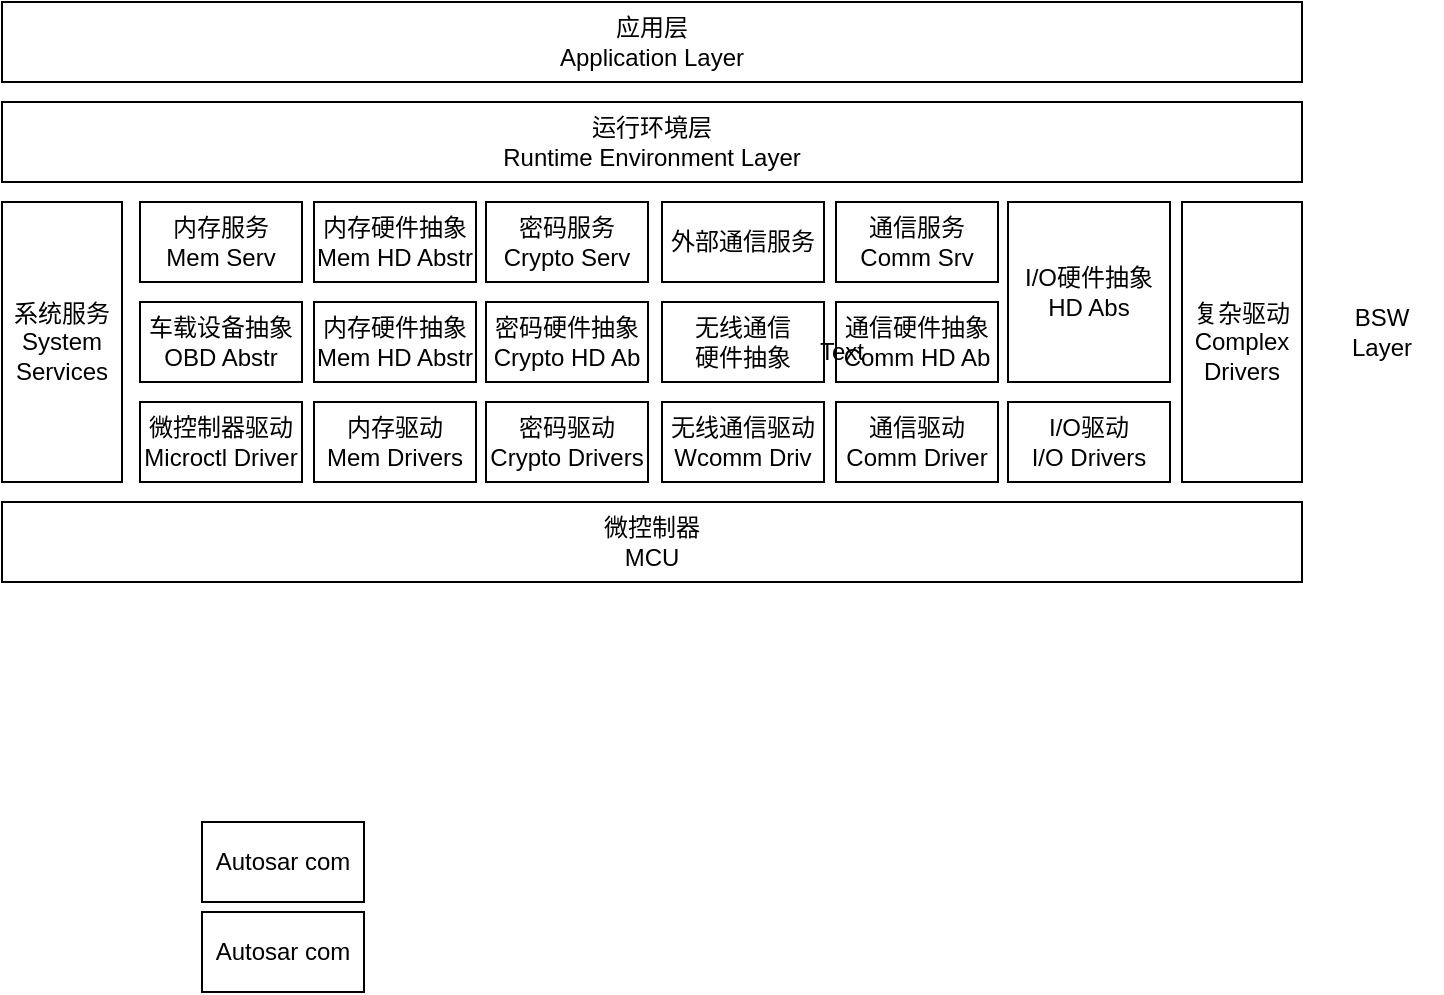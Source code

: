 <mxfile>
    <diagram id="5QozZkaYUn0dPwoy_PlI" name="Page-1">
        <mxGraphModel dx="898" dy="570" grid="1" gridSize="10" guides="1" tooltips="1" connect="1" arrows="1" fold="1" page="1" pageScale="1" pageWidth="827" pageHeight="1169" math="0" shadow="0">
            <root>
                <mxCell id="0"/>
                <mxCell id="1" parent="0"/>
                <mxCell id="2" value="应用层&lt;br&gt;Application Layer" style="rounded=0;whiteSpace=wrap;html=1;" parent="1" vertex="1">
                    <mxGeometry x="40" y="110" width="650" height="40" as="geometry"/>
                </mxCell>
                <mxCell id="3" value="运行环境层&lt;br&gt;Runtime Environment Layer" style="rounded=0;whiteSpace=wrap;html=1;" parent="1" vertex="1">
                    <mxGeometry x="40" y="160" width="650" height="40" as="geometry"/>
                </mxCell>
                <mxCell id="4" value="微控制器&lt;br&gt;MCU" style="rounded=0;whiteSpace=wrap;html=1;" parent="1" vertex="1">
                    <mxGeometry x="40" y="360" width="650" height="40" as="geometry"/>
                </mxCell>
                <mxCell id="5" value="系统服务&lt;br&gt;System Services" style="rounded=0;whiteSpace=wrap;html=1;" parent="1" vertex="1">
                    <mxGeometry x="40" y="210" width="60" height="140" as="geometry"/>
                </mxCell>
                <mxCell id="6" value="内存服务&lt;br&gt;Mem Serv" style="rounded=0;whiteSpace=wrap;html=1;" parent="1" vertex="1">
                    <mxGeometry x="109" y="210" width="81" height="40" as="geometry"/>
                </mxCell>
                <mxCell id="7" value="车载设备抽象&lt;br&gt;OBD Abstr" style="rounded=0;whiteSpace=wrap;html=1;" parent="1" vertex="1">
                    <mxGeometry x="109" y="260" width="81" height="40" as="geometry"/>
                </mxCell>
                <mxCell id="8" value="微控制器驱动&lt;br&gt;Microctl Driver" style="rounded=0;whiteSpace=wrap;html=1;" parent="1" vertex="1">
                    <mxGeometry x="109" y="310" width="81" height="40" as="geometry"/>
                </mxCell>
                <mxCell id="9" value="内存硬件抽象&lt;br&gt;Mem HD Abstr" style="rounded=0;whiteSpace=wrap;html=1;" parent="1" vertex="1">
                    <mxGeometry x="196" y="210" width="81" height="40" as="geometry"/>
                </mxCell>
                <mxCell id="10" value="内存硬件抽象&lt;br&gt;Mem HD Abstr" style="rounded=0;whiteSpace=wrap;html=1;" parent="1" vertex="1">
                    <mxGeometry x="196" y="260" width="81" height="40" as="geometry"/>
                </mxCell>
                <mxCell id="11" value="内存驱动&lt;br&gt;Mem Drivers" style="rounded=0;whiteSpace=wrap;html=1;" parent="1" vertex="1">
                    <mxGeometry x="196" y="310" width="81" height="40" as="geometry"/>
                </mxCell>
                <mxCell id="12" value="密码服务&lt;br&gt;Crypto Serv" style="rounded=0;whiteSpace=wrap;html=1;" parent="1" vertex="1">
                    <mxGeometry x="282" y="210" width="81" height="40" as="geometry"/>
                </mxCell>
                <mxCell id="13" value="密码硬件抽象&lt;br&gt;Crypto HD Ab" style="rounded=0;whiteSpace=wrap;html=1;" parent="1" vertex="1">
                    <mxGeometry x="282" y="260" width="81" height="40" as="geometry"/>
                </mxCell>
                <mxCell id="14" value="密码驱动&lt;br&gt;Crypto Drivers" style="rounded=0;whiteSpace=wrap;html=1;" parent="1" vertex="1">
                    <mxGeometry x="282" y="310" width="81" height="40" as="geometry"/>
                </mxCell>
                <mxCell id="15" value="外部通信服务" style="rounded=0;whiteSpace=wrap;html=1;" parent="1" vertex="1">
                    <mxGeometry x="370" y="210" width="81" height="40" as="geometry"/>
                </mxCell>
                <mxCell id="16" value="无线通信&lt;br&gt;硬件抽象" style="rounded=0;whiteSpace=wrap;html=1;" parent="1" vertex="1">
                    <mxGeometry x="370" y="260" width="81" height="40" as="geometry"/>
                </mxCell>
                <mxCell id="17" value="无线通信驱动&lt;br&gt;Wcomm Driv" style="rounded=0;whiteSpace=wrap;html=1;" parent="1" vertex="1">
                    <mxGeometry x="370" y="310" width="81" height="40" as="geometry"/>
                </mxCell>
                <mxCell id="18" value="通信服务&lt;br&gt;Comm Srv" style="rounded=0;whiteSpace=wrap;html=1;" parent="1" vertex="1">
                    <mxGeometry x="457" y="210" width="81" height="40" as="geometry"/>
                </mxCell>
                <mxCell id="19" value="通信硬件抽象&lt;br&gt;Comm HD Ab" style="rounded=0;whiteSpace=wrap;html=1;" parent="1" vertex="1">
                    <mxGeometry x="457" y="260" width="81" height="40" as="geometry"/>
                </mxCell>
                <mxCell id="20" value="通信驱动&lt;br&gt;Comm Driver" style="rounded=0;whiteSpace=wrap;html=1;" parent="1" vertex="1">
                    <mxGeometry x="457" y="310" width="81" height="40" as="geometry"/>
                </mxCell>
                <mxCell id="21" value="I/O硬件抽象&lt;br&gt;HD Abs" style="rounded=0;whiteSpace=wrap;html=1;" parent="1" vertex="1">
                    <mxGeometry x="543" y="210" width="81" height="90" as="geometry"/>
                </mxCell>
                <mxCell id="22" value="I/O驱动&lt;br&gt;I/O Drivers" style="rounded=0;whiteSpace=wrap;html=1;" parent="1" vertex="1">
                    <mxGeometry x="543" y="310" width="81" height="40" as="geometry"/>
                </mxCell>
                <mxCell id="24" value="复杂驱动&lt;br&gt;Complex Drivers" style="rounded=0;whiteSpace=wrap;html=1;" parent="1" vertex="1">
                    <mxGeometry x="630" y="210" width="60" height="140" as="geometry"/>
                </mxCell>
                <mxCell id="27" value="Text" style="text;html=1;strokeColor=none;fillColor=none;align=center;verticalAlign=middle;whiteSpace=wrap;rounded=0;" parent="1" vertex="1">
                    <mxGeometry x="430" y="270" width="60" height="30" as="geometry"/>
                </mxCell>
                <mxCell id="28" value="BSW Layer" style="text;html=1;strokeColor=none;fillColor=none;align=center;verticalAlign=middle;whiteSpace=wrap;rounded=0;" parent="1" vertex="1">
                    <mxGeometry x="700" y="260" width="60" height="30" as="geometry"/>
                </mxCell>
                <mxCell id="30" value="Autosar com" style="rounded=0;whiteSpace=wrap;html=1;" parent="1" vertex="1">
                    <mxGeometry x="140" y="520" width="81" height="40" as="geometry"/>
                </mxCell>
                <mxCell id="31" value="Autosar com" style="rounded=0;whiteSpace=wrap;html=1;" vertex="1" parent="1">
                    <mxGeometry x="140" y="565" width="81" height="40" as="geometry"/>
                </mxCell>
            </root>
        </mxGraphModel>
    </diagram>
</mxfile>